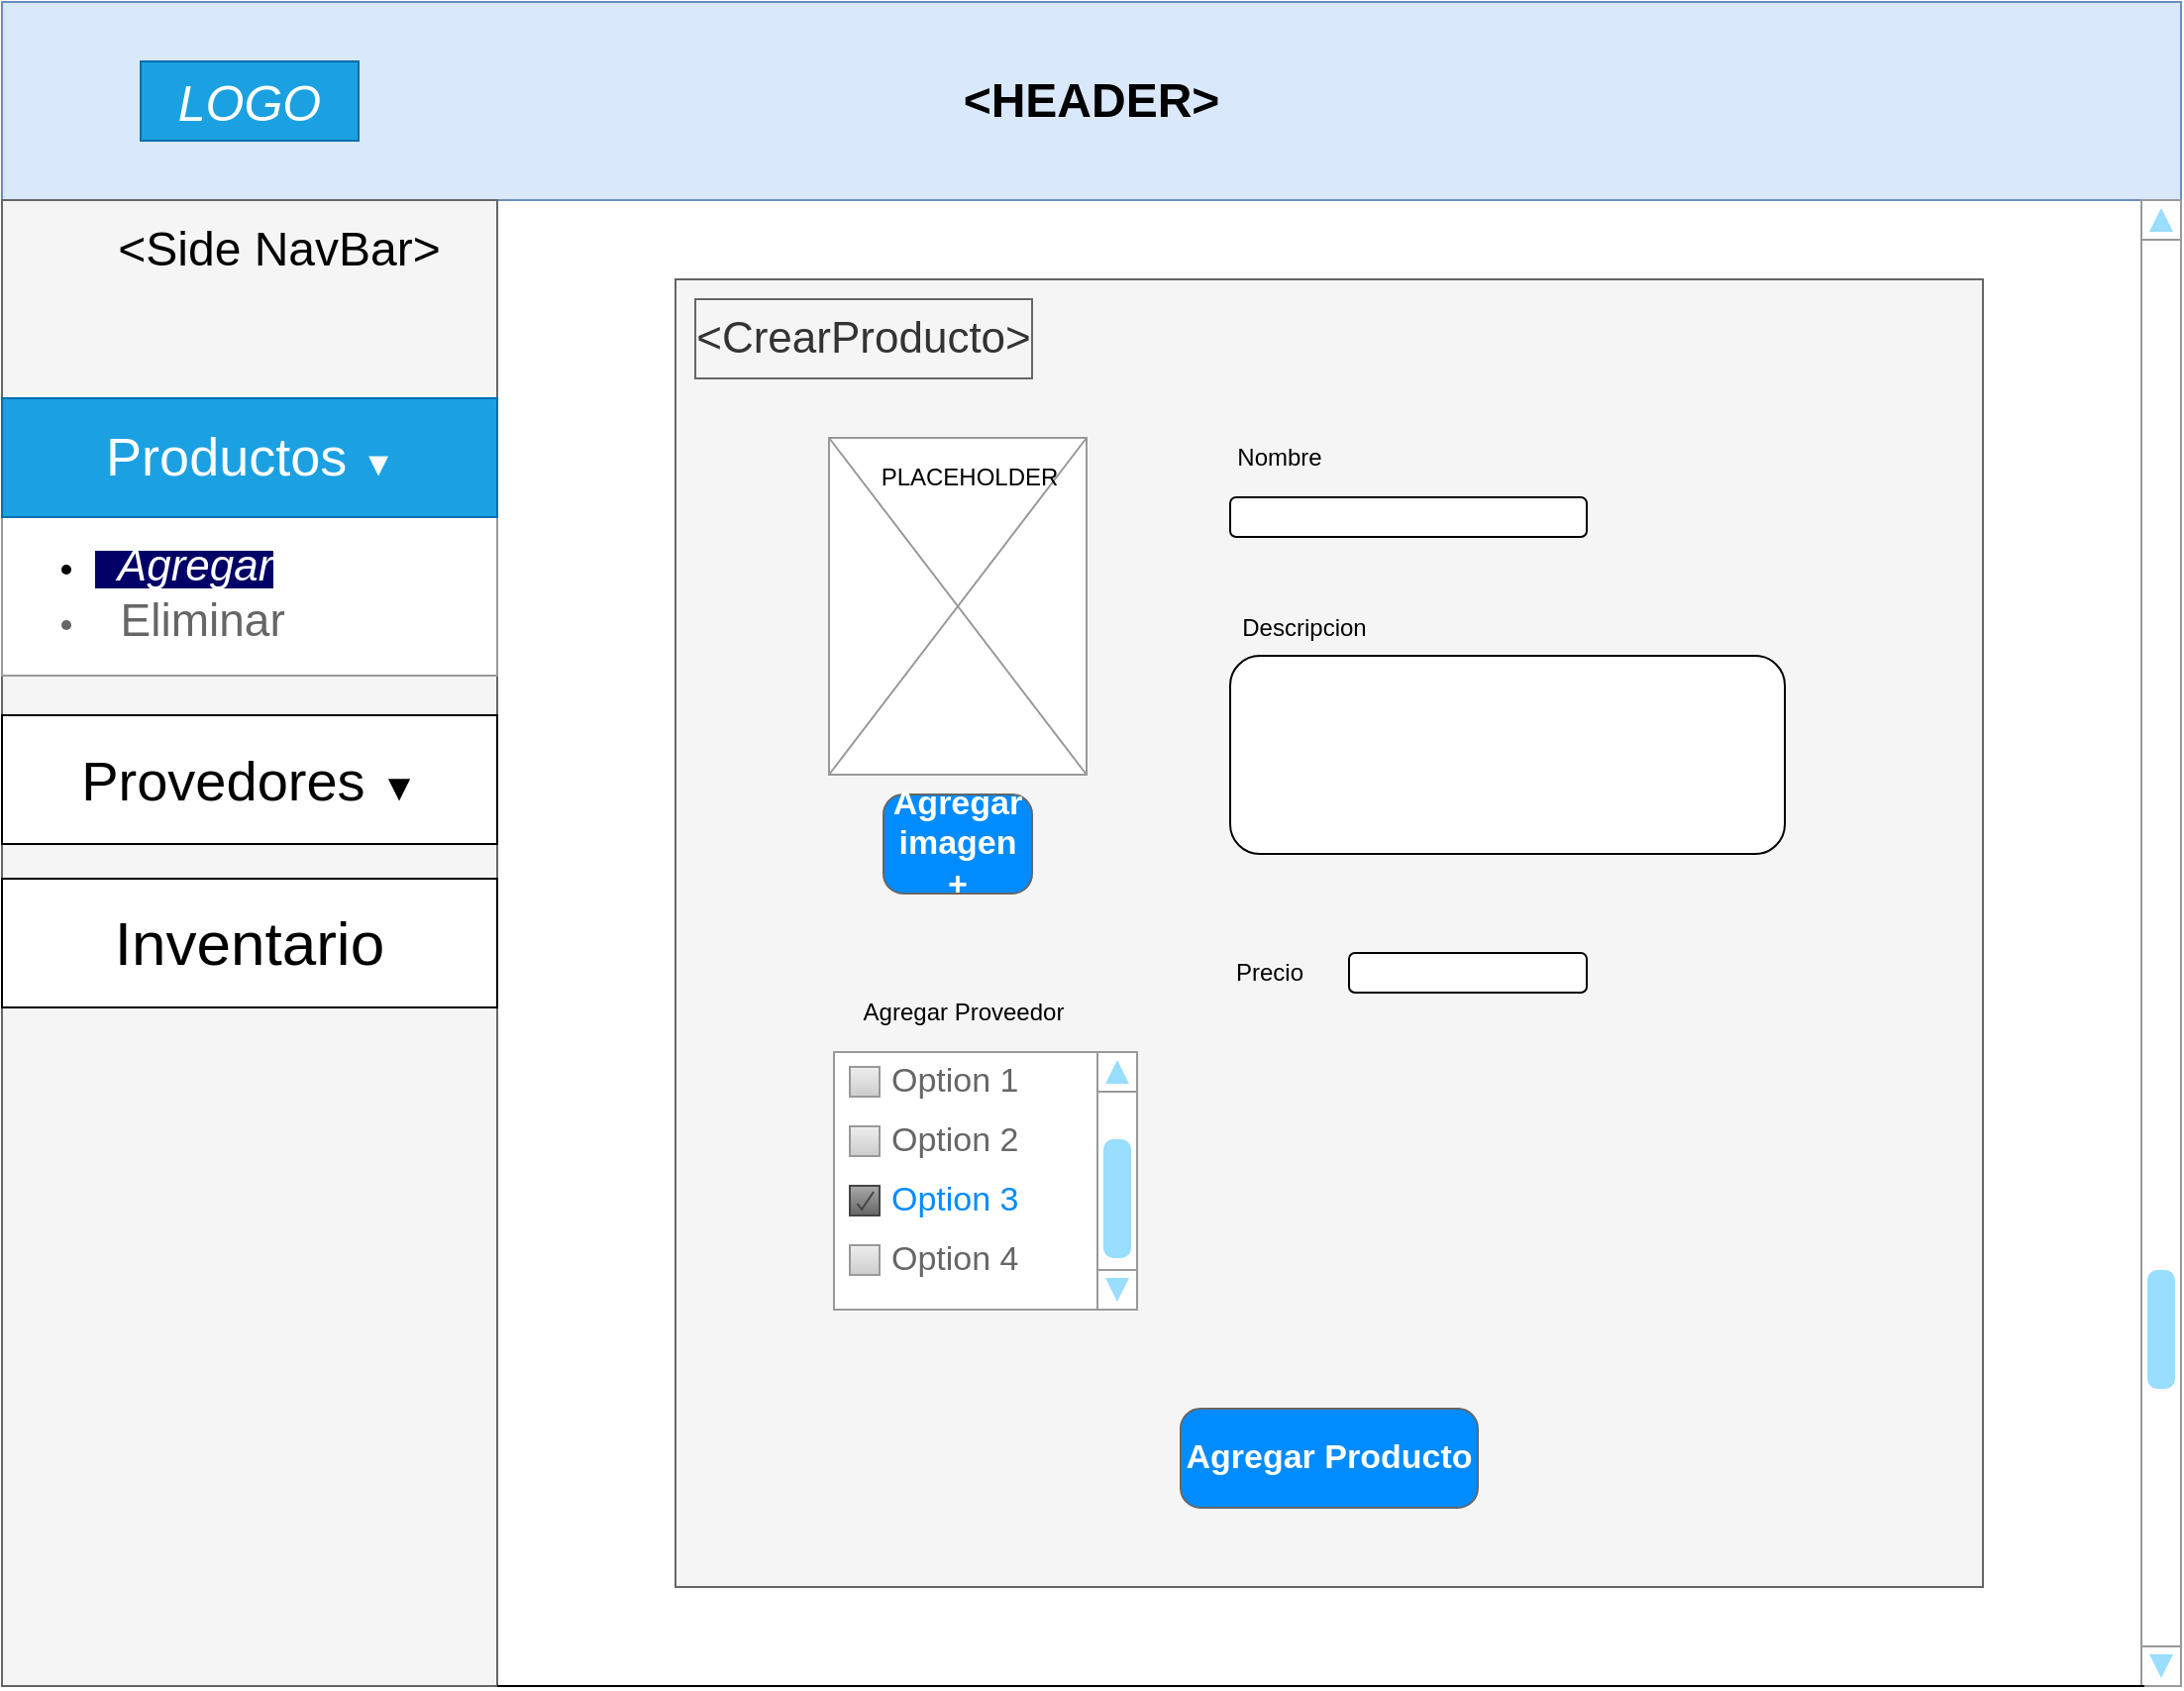 <mxfile version="13.8.1" type="github">
  <diagram id="GH6W7SEznlXIR2MrJyil" name="Page-1">
    <mxGraphModel dx="1447" dy="863" grid="1" gridSize="10" guides="1" tooltips="1" connect="1" arrows="1" fold="1" page="1" pageScale="1" pageWidth="1100" pageHeight="850" math="0" shadow="0">
      <root>
        <mxCell id="0" />
        <mxCell id="1" parent="0" />
        <mxCell id="cnqzPTQE9FA1bivrmR1H-2" value="&lt;h1&gt;&amp;lt;HEADER&amp;gt;&lt;br&gt;&lt;/h1&gt;" style="rounded=0;whiteSpace=wrap;html=1;fillColor=#dae8fc;strokeColor=#6c8ebf;" parent="1" vertex="1">
          <mxGeometry width="1100" height="100" as="geometry" />
        </mxCell>
        <mxCell id="cnqzPTQE9FA1bivrmR1H-3" value="" style="rounded=0;whiteSpace=wrap;html=1;fillColor=#f5f5f5;strokeColor=#666666;fontColor=#333333;" parent="1" vertex="1">
          <mxGeometry y="100" width="250" height="750" as="geometry" />
        </mxCell>
        <mxCell id="cnqzPTQE9FA1bivrmR1H-4" value="&lt;font style=&quot;font-size: 24px&quot;&gt;&amp;lt;Side NavBar&amp;gt;&lt;/font&gt;" style="text;html=1;strokeColor=none;fillColor=none;align=center;verticalAlign=middle;whiteSpace=wrap;rounded=0;" parent="1" vertex="1">
          <mxGeometry x="50" y="110" width="180" height="30" as="geometry" />
        </mxCell>
        <mxCell id="cnqzPTQE9FA1bivrmR1H-5" value="&lt;i&gt;&lt;font style=&quot;font-size: 25px&quot;&gt;LOGO&lt;/font&gt;&lt;/i&gt;" style="text;html=1;strokeColor=#006EAF;fillColor=#1ba1e2;align=center;verticalAlign=middle;whiteSpace=wrap;rounded=0;fontColor=#ffffff;" parent="1" vertex="1">
          <mxGeometry x="70" y="30" width="110" height="40" as="geometry" />
        </mxCell>
        <mxCell id="cnqzPTQE9FA1bivrmR1H-6" value="" style="strokeWidth=1;shadow=0;dashed=0;align=center;html=1;shape=mxgraph.mockup.forms.rrect;rSize=0;strokeColor=#999999;fillColor=#ffffff;" parent="1" vertex="1">
          <mxGeometry y="200" width="250" height="140" as="geometry" />
        </mxCell>
        <mxCell id="cnqzPTQE9FA1bivrmR1H-7" value="&lt;font style=&quot;font-size: 27px&quot;&gt;Productos &lt;/font&gt;▼" style="strokeWidth=1;shadow=0;dashed=0;align=center;html=1;shape=mxgraph.mockup.forms.rrect;rSize=0;strokeColor=#006EAF;fontSize=17;fillColor=#1ba1e2;resizeWidth=1;fontColor=#ffffff;" parent="cnqzPTQE9FA1bivrmR1H-6" vertex="1">
          <mxGeometry width="250" height="60" relative="1" as="geometry">
            <mxPoint as="offset" />
          </mxGeometry>
        </mxCell>
        <mxCell id="cnqzPTQE9FA1bivrmR1H-8" value="&lt;ul&gt;&lt;li&gt;&lt;span style=&quot;background-color: rgb(0 , 0 , 102)&quot;&gt;&lt;font color=&quot;#FFFFFF&quot;&gt;&lt;i&gt;&lt;font style=&quot;font-size: 22px&quot;&gt;&amp;nbsp; Agregar&lt;br&gt;&lt;/font&gt;&lt;/i&gt;&lt;/font&gt;&lt;/span&gt;&lt;/li&gt;&lt;/ul&gt;" style="strokeWidth=1;shadow=0;dashed=0;align=center;html=1;shape=mxgraph.mockup.forms.anchor;fontSize=17;align=left;spacingLeft=5;resizeWidth=1;strokeColor=#6c8ebf;fillColor=#dae8fc;" parent="cnqzPTQE9FA1bivrmR1H-6" vertex="1">
          <mxGeometry y="70.531" width="250" height="29.474" as="geometry" />
        </mxCell>
        <mxCell id="cnqzPTQE9FA1bivrmR1H-9" value="&lt;ul&gt;&lt;li&gt;&lt;font style=&quot;font-size: 23px&quot;&gt;&amp;nbsp; Eliminar&lt;/font&gt;&lt;/li&gt;&lt;/ul&gt;" style="strokeWidth=1;shadow=0;dashed=0;align=center;html=1;shape=mxgraph.mockup.forms.anchor;fontSize=17;fontColor=#666666;align=left;spacingLeft=5;resizeWidth=1;" parent="cnqzPTQE9FA1bivrmR1H-6" vertex="1">
          <mxGeometry y="100.005" width="250" height="24.706" as="geometry" />
        </mxCell>
        <mxCell id="cnqzPTQE9FA1bivrmR1H-23" value="" style="verticalLabelPosition=bottom;shadow=0;dashed=0;align=center;html=1;verticalAlign=top;strokeWidth=1;shape=mxgraph.mockup.navigation.scrollBar;strokeColor=#999999;barPos=20;fillColor2=#99ddff;strokeColor2=none;direction=north;" parent="1" vertex="1">
          <mxGeometry x="1080" y="100" width="20" height="750" as="geometry" />
        </mxCell>
        <mxCell id="cnqzPTQE9FA1bivrmR1H-24" value="&lt;font style=&quot;font-size: 28px&quot;&gt;Provedores &lt;/font&gt;&lt;font style=&quot;font-size: 19px&quot;&gt;▼&lt;/font&gt;" style="rounded=0;whiteSpace=wrap;html=1;" parent="1" vertex="1">
          <mxGeometry y="360" width="250" height="65" as="geometry" />
        </mxCell>
        <mxCell id="cnqzPTQE9FA1bivrmR1H-25" value="&lt;font style=&quot;font-size: 31px&quot;&gt;Inventario&lt;/font&gt;" style="rounded=0;whiteSpace=wrap;html=1;" parent="1" vertex="1">
          <mxGeometry y="442.5" width="250" height="65" as="geometry" />
        </mxCell>
        <mxCell id="cnqzPTQE9FA1bivrmR1H-32" value="" style="endArrow=none;html=1;exitX=1;exitY=1;exitDx=0;exitDy=0;entryX=0;entryY=0.07;entryDx=0;entryDy=0;entryPerimeter=0;" parent="1" source="cnqzPTQE9FA1bivrmR1H-3" target="cnqzPTQE9FA1bivrmR1H-23" edge="1">
          <mxGeometry width="50" height="50" relative="1" as="geometry">
            <mxPoint x="280" y="870" as="sourcePoint" />
            <mxPoint x="330" y="820" as="targetPoint" />
          </mxGeometry>
        </mxCell>
        <mxCell id="cnqzPTQE9FA1bivrmR1H-35" value="" style="whiteSpace=wrap;html=1;aspect=fixed;fillColor=#f5f5f5;strokeColor=#666666;fontColor=#333333;" parent="1" vertex="1">
          <mxGeometry x="340" y="140" width="660" height="660" as="geometry" />
        </mxCell>
        <mxCell id="cnqzPTQE9FA1bivrmR1H-38" value="" style="verticalLabelPosition=bottom;shadow=0;dashed=0;align=center;html=1;verticalAlign=top;strokeWidth=1;shape=mxgraph.mockup.graphics.simpleIcon;strokeColor=#999999;fillColor=#FFFFFF;" parent="1" vertex="1">
          <mxGeometry x="417.5" y="220" width="130" height="170" as="geometry" />
        </mxCell>
        <mxCell id="cnqzPTQE9FA1bivrmR1H-39" value="&lt;font style=&quot;font-size: 22px&quot;&gt;&amp;lt;CrearProducto&amp;gt;&lt;/font&gt;" style="text;html=1;align=center;verticalAlign=middle;whiteSpace=wrap;rounded=0;fillColor=#f5f5f5;strokeColor=#666666;fontColor=#333333;" parent="1" vertex="1">
          <mxGeometry x="350" y="150" width="170" height="40" as="geometry" />
        </mxCell>
        <mxCell id="cnqzPTQE9FA1bivrmR1H-40" value="&lt;div&gt;Agregar imagen &lt;br&gt;&lt;/div&gt;&lt;div&gt;+&lt;br&gt;&lt;/div&gt;" style="strokeWidth=1;shadow=0;dashed=0;align=center;html=1;shape=mxgraph.mockup.buttons.button;strokeColor=#666666;fontColor=#ffffff;mainText=;buttonStyle=round;fontSize=17;fontStyle=1;fillColor=#008cff;whiteSpace=wrap;" parent="1" vertex="1">
          <mxGeometry x="445" y="400" width="75" height="50" as="geometry" />
        </mxCell>
        <mxCell id="cnqzPTQE9FA1bivrmR1H-41" value="Nombre" style="text;html=1;strokeColor=none;fillColor=none;align=center;verticalAlign=middle;whiteSpace=wrap;rounded=0;" parent="1" vertex="1">
          <mxGeometry x="610" y="220" width="70" height="20" as="geometry" />
        </mxCell>
        <mxCell id="cnqzPTQE9FA1bivrmR1H-43" value="&lt;div&gt;Descripcion&lt;/div&gt;&lt;div&gt;&lt;br&gt;&lt;/div&gt;" style="text;html=1;strokeColor=none;fillColor=none;align=center;verticalAlign=middle;whiteSpace=wrap;rounded=0;" parent="1" vertex="1">
          <mxGeometry x="610" y="305" width="95" height="35" as="geometry" />
        </mxCell>
        <mxCell id="cnqzPTQE9FA1bivrmR1H-45" value="" style="rounded=1;whiteSpace=wrap;html=1;fillColor=#FFFFFF;" parent="1" vertex="1">
          <mxGeometry x="620" y="250" width="180" height="20" as="geometry" />
        </mxCell>
        <mxCell id="cnqzPTQE9FA1bivrmR1H-46" value="" style="rounded=1;whiteSpace=wrap;html=1;fillColor=#FFFFFF;" parent="1" vertex="1">
          <mxGeometry x="620" y="330" width="280" height="100" as="geometry" />
        </mxCell>
        <mxCell id="cnqzPTQE9FA1bivrmR1H-47" value="Precio" style="text;html=1;strokeColor=none;fillColor=none;align=center;verticalAlign=middle;whiteSpace=wrap;rounded=0;" parent="1" vertex="1">
          <mxGeometry x="620" y="480" width="40" height="20" as="geometry" />
        </mxCell>
        <mxCell id="cnqzPTQE9FA1bivrmR1H-48" value="" style="rounded=1;whiteSpace=wrap;html=1;fillColor=#FFFFFF;" parent="1" vertex="1">
          <mxGeometry x="680" y="480" width="120" height="20" as="geometry" />
        </mxCell>
        <mxCell id="cnqzPTQE9FA1bivrmR1H-50" value="PLACEHOLDER" style="text;html=1;strokeColor=none;fillColor=none;align=center;verticalAlign=middle;whiteSpace=wrap;rounded=0;" parent="1" vertex="1">
          <mxGeometry x="457" y="230" width="63" height="20" as="geometry" />
        </mxCell>
        <mxCell id="cnqzPTQE9FA1bivrmR1H-51" value="Agregar Producto" style="strokeWidth=1;shadow=0;dashed=0;align=center;html=1;shape=mxgraph.mockup.buttons.button;strokeColor=#666666;fontColor=#ffffff;mainText=;buttonStyle=round;fontSize=17;fontStyle=1;fillColor=#008cff;whiteSpace=wrap;" parent="1" vertex="1">
          <mxGeometry x="595" y="710" width="150" height="50" as="geometry" />
        </mxCell>
        <mxCell id="cnqzPTQE9FA1bivrmR1H-53" value="Agregar Proveedor" style="text;html=1;strokeColor=none;fillColor=none;align=center;verticalAlign=middle;whiteSpace=wrap;rounded=0;" parent="1" vertex="1">
          <mxGeometry x="417.5" y="500" width="135" height="20" as="geometry" />
        </mxCell>
        <mxCell id="cnqzPTQE9FA1bivrmR1H-54" value="" style="strokeWidth=1;shadow=0;dashed=0;align=center;html=1;shape=mxgraph.mockup.forms.rrect;rSize=0;strokeColor=#999999;fillColor=#ffffff;recursiveResize=0;" parent="1" vertex="1">
          <mxGeometry x="420" y="530" width="153" height="130" as="geometry" />
        </mxCell>
        <mxCell id="cnqzPTQE9FA1bivrmR1H-55" value="Option 1" style="strokeWidth=1;shadow=0;dashed=0;align=center;html=1;shape=mxgraph.mockup.forms.rrect;rSize=0;fillColor=#eeeeee;strokeColor=#999999;gradientColor=#cccccc;align=left;spacingLeft=4;fontSize=17;fontColor=#666666;labelPosition=right;" parent="cnqzPTQE9FA1bivrmR1H-54" vertex="1">
          <mxGeometry x="8" y="7.5" width="15" height="15" as="geometry" />
        </mxCell>
        <mxCell id="cnqzPTQE9FA1bivrmR1H-56" value="Option 2" style="strokeWidth=1;shadow=0;dashed=0;align=center;html=1;shape=mxgraph.mockup.forms.rrect;rSize=0;fillColor=#eeeeee;strokeColor=#999999;gradientColor=#cccccc;align=left;spacingLeft=4;fontSize=17;fontColor=#666666;labelPosition=right;" parent="cnqzPTQE9FA1bivrmR1H-54" vertex="1">
          <mxGeometry x="8" y="37.5" width="15" height="15" as="geometry" />
        </mxCell>
        <mxCell id="cnqzPTQE9FA1bivrmR1H-57" value="Option 3" style="strokeWidth=1;shadow=0;dashed=0;align=center;html=1;shape=mxgraph.mockup.forms.checkbox;rSize=0;resizable=0;fillColor=#aaaaaa;strokeColor=#444444;gradientColor=#666666;align=left;spacingLeft=4;fontSize=17;fontColor=#008cff;labelPosition=right;" parent="cnqzPTQE9FA1bivrmR1H-54" vertex="1">
          <mxGeometry x="8" y="67.5" width="15" height="15" as="geometry" />
        </mxCell>
        <mxCell id="cnqzPTQE9FA1bivrmR1H-58" value="Option 4" style="strokeWidth=1;shadow=0;dashed=0;align=center;html=1;shape=mxgraph.mockup.forms.rrect;rSize=0;fillColor=#eeeeee;strokeColor=#999999;gradientColor=#cccccc;align=left;spacingLeft=4;fontSize=17;fontColor=#666666;labelPosition=right;" parent="cnqzPTQE9FA1bivrmR1H-54" vertex="1">
          <mxGeometry x="8" y="97.5" width="15" height="15" as="geometry" />
        </mxCell>
        <mxCell id="cnqzPTQE9FA1bivrmR1H-59" value="" style="verticalLabelPosition=bottom;shadow=0;dashed=0;align=center;html=1;verticalAlign=top;strokeWidth=1;shape=mxgraph.mockup.navigation.scrollBar;strokeColor=#999999;barPos=20;fillColor2=#99ddff;strokeColor2=none;direction=north;fillColor=#FFFFFF;" parent="cnqzPTQE9FA1bivrmR1H-54" vertex="1">
          <mxGeometry x="133" width="20" height="130" as="geometry" />
        </mxCell>
      </root>
    </mxGraphModel>
  </diagram>
</mxfile>
